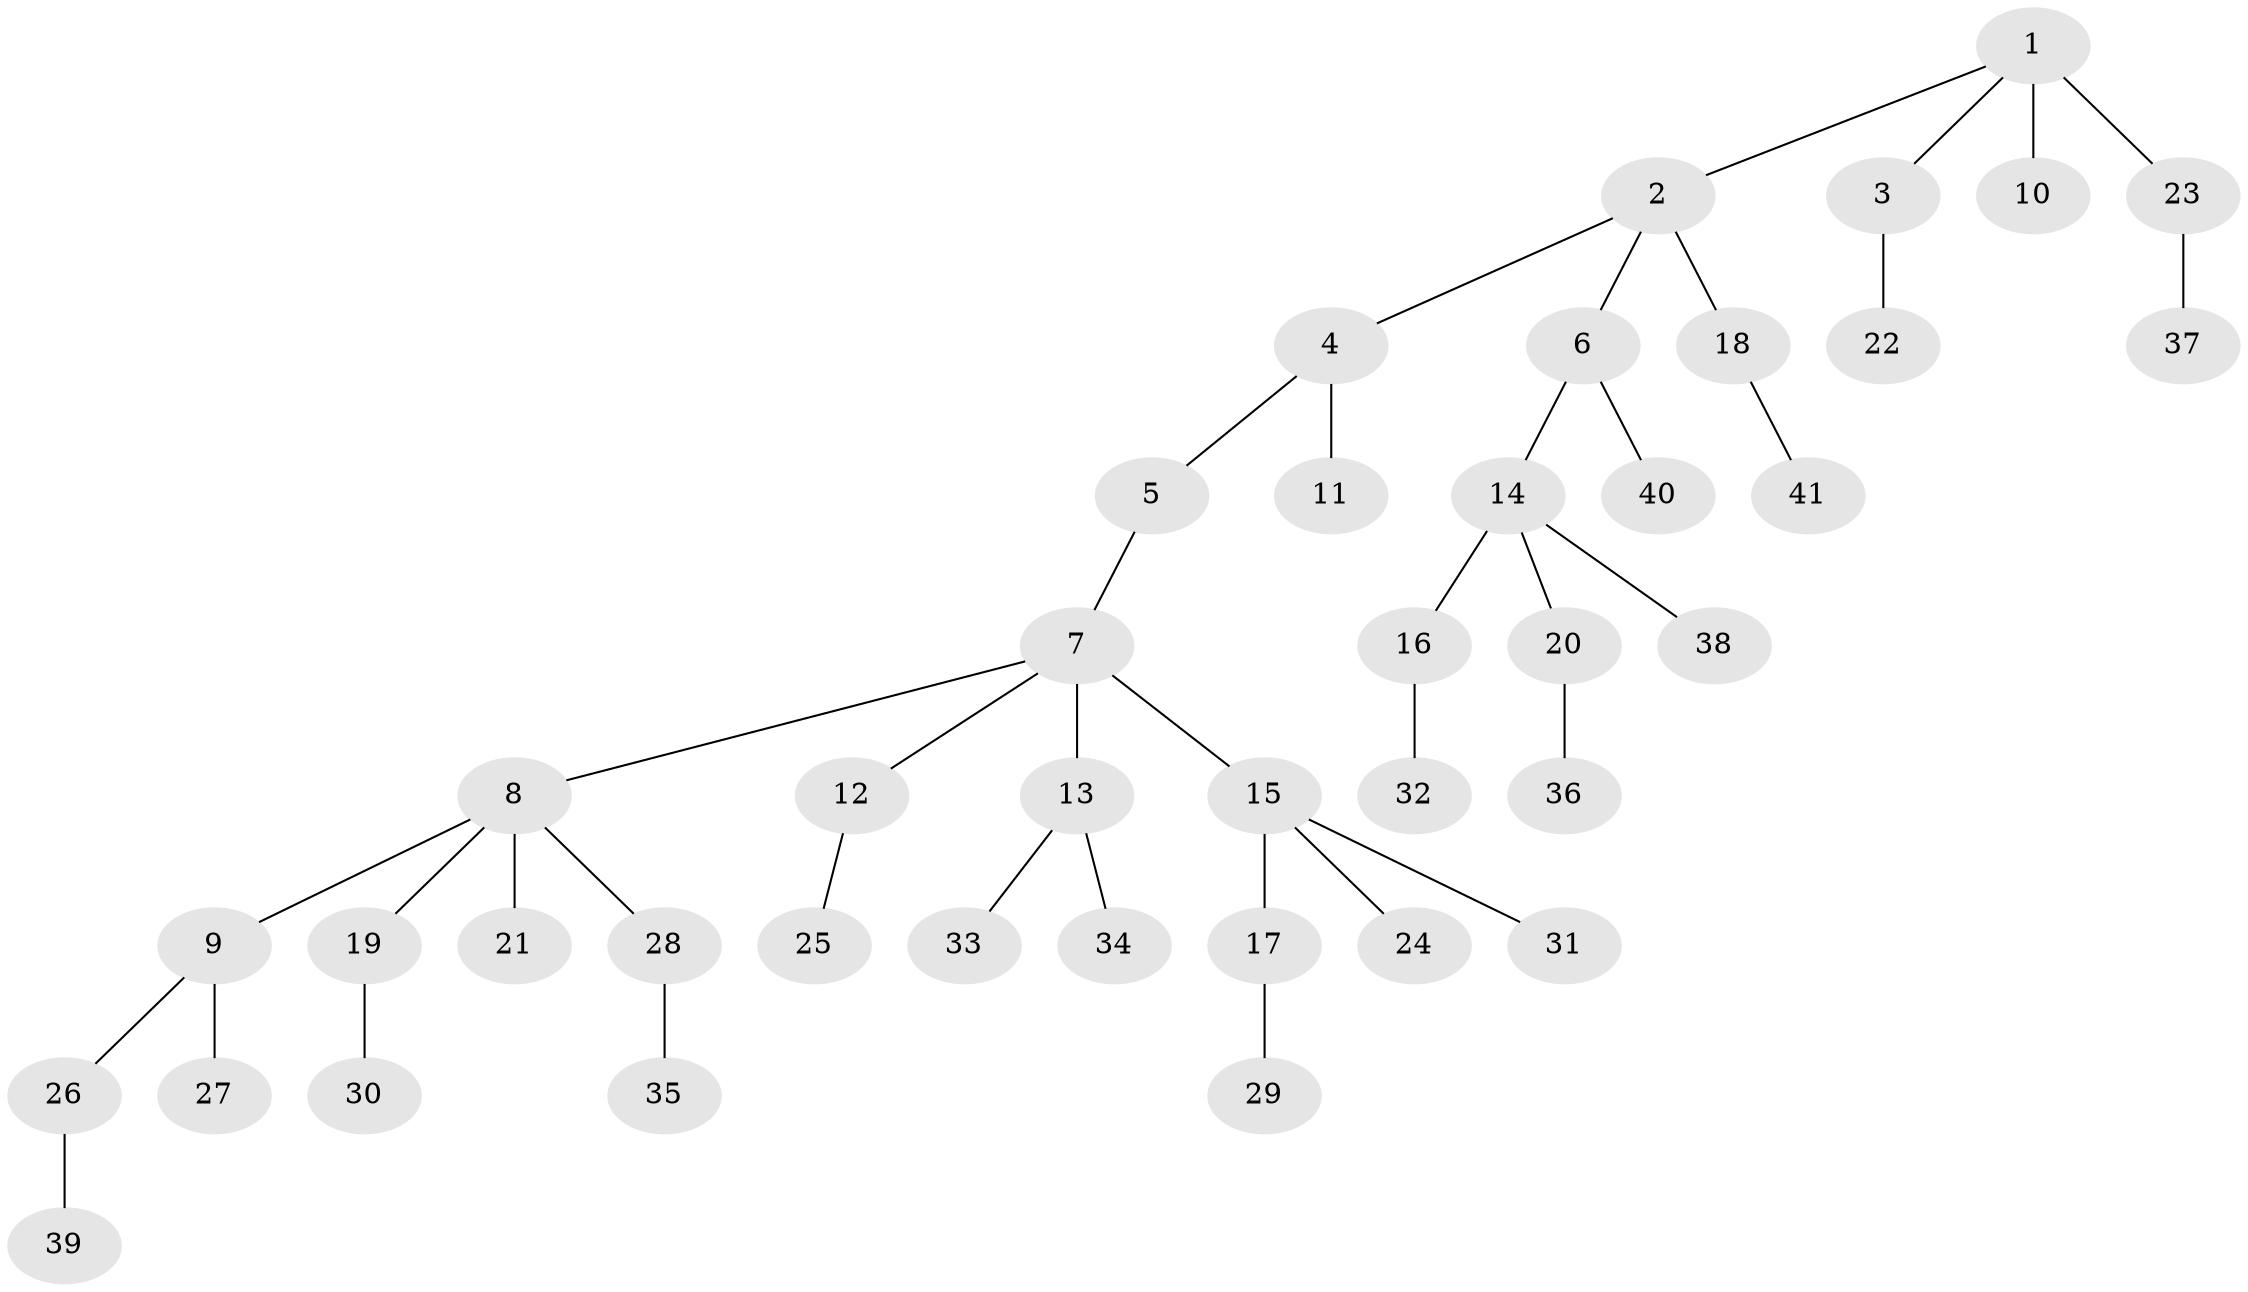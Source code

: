 // original degree distribution, {6: 0.012345679012345678, 4: 0.06172839506172839, 2: 0.25925925925925924, 3: 0.1111111111111111, 7: 0.024691358024691357, 5: 0.024691358024691357, 1: 0.5061728395061729}
// Generated by graph-tools (version 1.1) at 2025/36/03/09/25 02:36:47]
// undirected, 41 vertices, 40 edges
graph export_dot {
graph [start="1"]
  node [color=gray90,style=filled];
  1;
  2;
  3;
  4;
  5;
  6;
  7;
  8;
  9;
  10;
  11;
  12;
  13;
  14;
  15;
  16;
  17;
  18;
  19;
  20;
  21;
  22;
  23;
  24;
  25;
  26;
  27;
  28;
  29;
  30;
  31;
  32;
  33;
  34;
  35;
  36;
  37;
  38;
  39;
  40;
  41;
  1 -- 2 [weight=1.0];
  1 -- 3 [weight=1.0];
  1 -- 10 [weight=1.0];
  1 -- 23 [weight=2.0];
  2 -- 4 [weight=1.0];
  2 -- 6 [weight=1.0];
  2 -- 18 [weight=1.0];
  3 -- 22 [weight=3.0];
  4 -- 5 [weight=1.0];
  4 -- 11 [weight=1.0];
  5 -- 7 [weight=1.0];
  6 -- 14 [weight=1.0];
  6 -- 40 [weight=1.0];
  7 -- 8 [weight=1.0];
  7 -- 12 [weight=1.0];
  7 -- 13 [weight=1.0];
  7 -- 15 [weight=1.0];
  8 -- 9 [weight=1.0];
  8 -- 19 [weight=1.0];
  8 -- 21 [weight=1.0];
  8 -- 28 [weight=1.0];
  9 -- 26 [weight=1.0];
  9 -- 27 [weight=1.0];
  12 -- 25 [weight=1.0];
  13 -- 33 [weight=1.0];
  13 -- 34 [weight=1.0];
  14 -- 16 [weight=1.0];
  14 -- 20 [weight=1.0];
  14 -- 38 [weight=1.0];
  15 -- 17 [weight=1.0];
  15 -- 24 [weight=1.0];
  15 -- 31 [weight=1.0];
  16 -- 32 [weight=1.0];
  17 -- 29 [weight=1.0];
  18 -- 41 [weight=1.0];
  19 -- 30 [weight=1.0];
  20 -- 36 [weight=1.0];
  23 -- 37 [weight=1.0];
  26 -- 39 [weight=1.0];
  28 -- 35 [weight=2.0];
}

